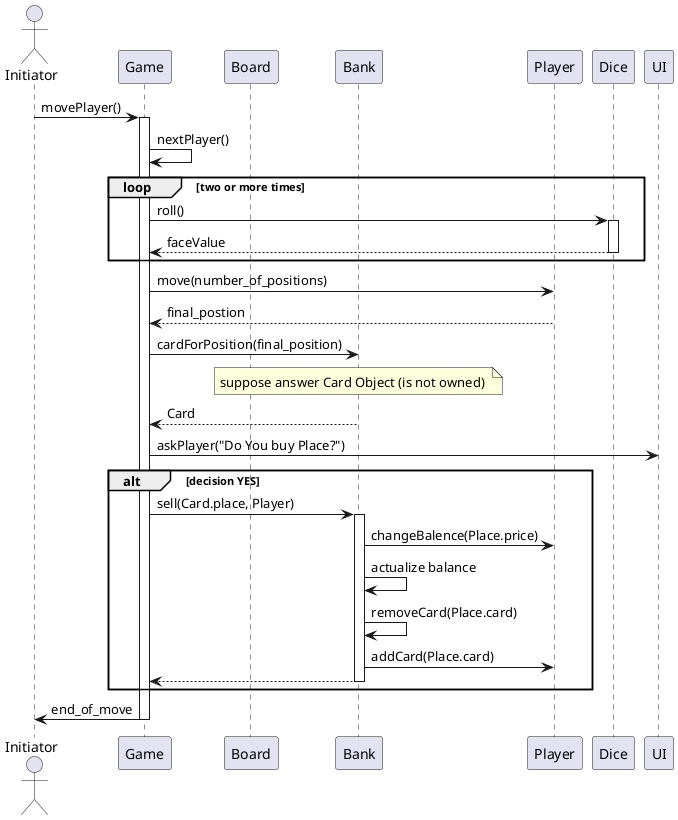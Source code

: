 @startuml
actor Initiator

participant Game 
participant Board 
participant Bank 
participant Player
participant Dice 

Initiator -> Game : movePlayer()
activate Game
Game -> Game : nextPlayer()
loop two or more times
Game -> Dice : roll()
activate Dice
return faceValue
deactivate Dice
end
Game -> Player: move(number_of_positions)
return final_postion
Game -> Bank : cardForPosition(final_position)
note over Bank
suppose answer Card Object (is not owned) 
endnote
return Card
Game -> UI : askPlayer("Do You buy Place?")
alt decision YES
Game -> Bank: sell(Card.place, Player)
activate Bank
Bank -> Player : changeBalence(Place.price)
Bank -> Bank : actualize balance
Bank -> Bank : removeCard(Place.card)
Bank ->Player : addCard(Place.card)
return 
deactivate Bank
end
Game -> Initiator : end_of_move
deactivate Game
@enduml